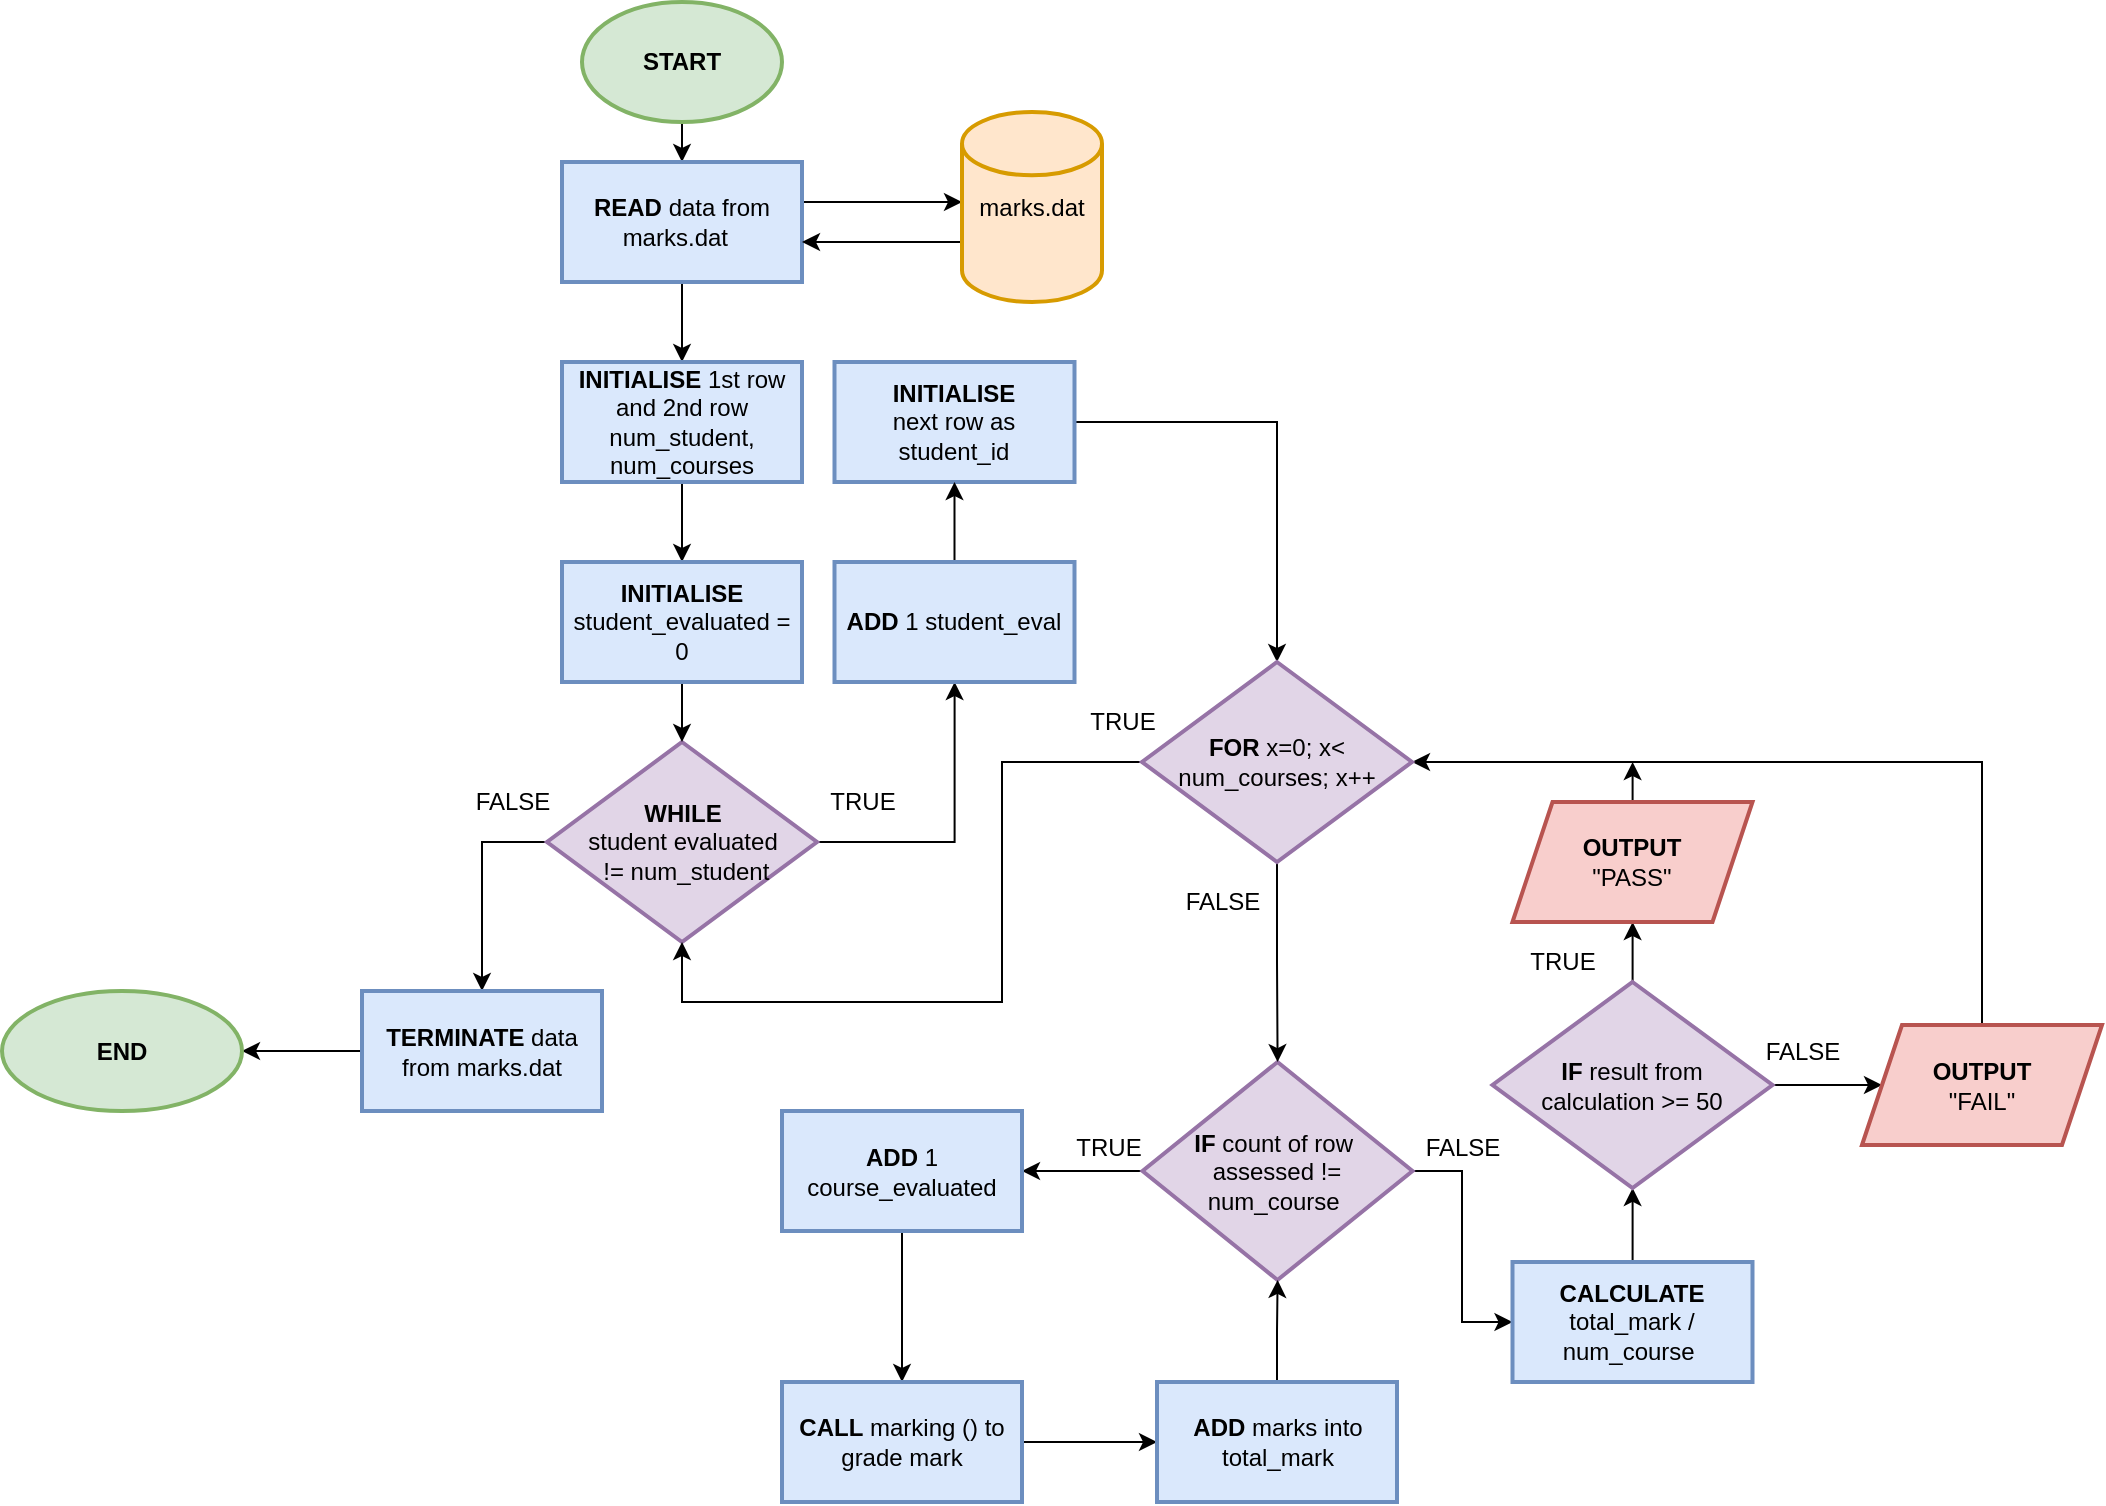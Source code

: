 <mxfile version="15.7.3" type="github" pages="2">
  <diagram id="C5RBs43oDa-KdzZeNtuy" name="MainFunc">
    <mxGraphModel dx="1586" dy="899" grid="1" gridSize="10" guides="1" tooltips="1" connect="1" arrows="1" fold="1" page="0" pageScale="1" pageWidth="827" pageHeight="1169" math="0" shadow="0">
      <root>
        <mxCell id="WIyWlLk6GJQsqaUBKTNV-0" />
        <mxCell id="WIyWlLk6GJQsqaUBKTNV-1" parent="WIyWlLk6GJQsqaUBKTNV-0" />
        <mxCell id="RTZkENGJLBiGMzuzW97P-5" value="" style="edgeStyle=orthogonalEdgeStyle;orthogonalLoop=1;jettySize=auto;html=1;" parent="WIyWlLk6GJQsqaUBKTNV-1" source="RTZkENGJLBiGMzuzW97P-3" target="RTZkENGJLBiGMzuzW97P-4" edge="1">
          <mxGeometry relative="1" as="geometry" />
        </mxCell>
        <mxCell id="RTZkENGJLBiGMzuzW97P-3" value="&lt;b&gt;START&lt;/b&gt;" style="strokeWidth=2;html=1;shape=mxgraph.flowchart.start_1;whiteSpace=wrap;fillColor=#d5e8d4;strokeColor=#82b366;" parent="WIyWlLk6GJQsqaUBKTNV-1" vertex="1">
          <mxGeometry x="-260" width="100" height="60" as="geometry" />
        </mxCell>
        <mxCell id="RTZkENGJLBiGMzuzW97P-6" value="" style="edgeStyle=orthogonalEdgeStyle;orthogonalLoop=1;jettySize=auto;html=1;" parent="WIyWlLk6GJQsqaUBKTNV-1" edge="1">
          <mxGeometry relative="1" as="geometry">
            <mxPoint x="-149" y="100" as="sourcePoint" />
            <Array as="points">
              <mxPoint x="-149" y="100" />
            </Array>
            <mxPoint x="-70" y="100" as="targetPoint" />
          </mxGeometry>
        </mxCell>
        <mxCell id="RTZkENGJLBiGMzuzW97P-10" value="" style="edgeStyle=orthogonalEdgeStyle;orthogonalLoop=1;jettySize=auto;html=1;" parent="WIyWlLk6GJQsqaUBKTNV-1" source="RTZkENGJLBiGMzuzW97P-4" target="RTZkENGJLBiGMzuzW97P-9" edge="1">
          <mxGeometry relative="1" as="geometry" />
        </mxCell>
        <mxCell id="RTZkENGJLBiGMzuzW97P-4" value="&lt;b&gt;READ&lt;/b&gt; data from marks.dat &amp;nbsp;" style="whiteSpace=wrap;html=1;strokeWidth=2;fillColor=#dae8fc;strokeColor=#6c8ebf;" parent="WIyWlLk6GJQsqaUBKTNV-1" vertex="1">
          <mxGeometry x="-270" y="80" width="120" height="60" as="geometry" />
        </mxCell>
        <mxCell id="RTZkENGJLBiGMzuzW97P-7" value="" style="edgeStyle=orthogonalEdgeStyle;orthogonalLoop=1;jettySize=auto;html=1;" parent="WIyWlLk6GJQsqaUBKTNV-1" edge="1">
          <mxGeometry relative="1" as="geometry">
            <mxPoint x="-70" y="120.0" as="sourcePoint" />
            <mxPoint x="-150" y="120" as="targetPoint" />
            <Array as="points">
              <mxPoint x="-150" y="120" />
            </Array>
          </mxGeometry>
        </mxCell>
        <mxCell id="cI42_x--ukorVg9H8OxV-89" value="" style="edgeStyle=orthogonalEdgeStyle;rounded=0;orthogonalLoop=1;jettySize=auto;html=1;" parent="WIyWlLk6GJQsqaUBKTNV-1" source="RTZkENGJLBiGMzuzW97P-9" target="cI42_x--ukorVg9H8OxV-88" edge="1">
          <mxGeometry relative="1" as="geometry" />
        </mxCell>
        <mxCell id="RTZkENGJLBiGMzuzW97P-9" value="&lt;b&gt;INITIALISE&lt;/b&gt;&amp;nbsp;1st row and 2nd row num_student,&lt;br&gt;num_courses" style="whiteSpace=wrap;html=1;strokeWidth=2;fillColor=#dae8fc;strokeColor=#6c8ebf;" parent="WIyWlLk6GJQsqaUBKTNV-1" vertex="1">
          <mxGeometry x="-270" y="180" width="120" height="60" as="geometry" />
        </mxCell>
        <mxCell id="mm3hnl8lBbV4FJ7_W5xF-5" value="" style="edgeStyle=orthogonalEdgeStyle;rounded=0;orthogonalLoop=1;jettySize=auto;html=1;" parent="WIyWlLk6GJQsqaUBKTNV-1" source="RTZkENGJLBiGMzuzW97P-22" target="mm3hnl8lBbV4FJ7_W5xF-1" edge="1">
          <mxGeometry relative="1" as="geometry" />
        </mxCell>
        <mxCell id="RTZkENGJLBiGMzuzW97P-22" value="&lt;b&gt;INITIALISE&lt;/b&gt;&lt;br&gt;next row as student_id" style="whiteSpace=wrap;html=1;strokeWidth=2;fillColor=#dae8fc;strokeColor=#6c8ebf;" parent="WIyWlLk6GJQsqaUBKTNV-1" vertex="1">
          <mxGeometry x="-133.75" y="180" width="120" height="60" as="geometry" />
        </mxCell>
        <mxCell id="i--ZXKIYFakxs8Ss0D3T-0" value="marks.dat" style="strokeWidth=2;html=1;shape=mxgraph.flowchart.database;whiteSpace=wrap;fillColor=#ffe6cc;strokeColor=#d79b00;" parent="WIyWlLk6GJQsqaUBKTNV-1" vertex="1">
          <mxGeometry x="-70" y="55" width="70" height="95" as="geometry" />
        </mxCell>
        <mxCell id="mm3hnl8lBbV4FJ7_W5xF-3" value="" style="edgeStyle=orthogonalEdgeStyle;rounded=0;orthogonalLoop=1;jettySize=auto;html=1;" parent="WIyWlLk6GJQsqaUBKTNV-1" source="cI42_x--ukorVg9H8OxV-7" target="cI42_x--ukorVg9H8OxV-9" edge="1">
          <mxGeometry relative="1" as="geometry" />
        </mxCell>
        <mxCell id="lTFNhVLH_nrSfAVoaJ8l-1" value="" style="edgeStyle=orthogonalEdgeStyle;rounded=0;orthogonalLoop=1;jettySize=auto;html=1;" edge="1" parent="WIyWlLk6GJQsqaUBKTNV-1" source="cI42_x--ukorVg9H8OxV-7" target="cI42_x--ukorVg9H8OxV-15">
          <mxGeometry relative="1" as="geometry">
            <mxPoint x="-425" y="420" as="targetPoint" />
            <Array as="points">
              <mxPoint x="-310" y="420" />
            </Array>
          </mxGeometry>
        </mxCell>
        <mxCell id="cI42_x--ukorVg9H8OxV-7" value="&lt;b&gt;WHILE&lt;/b&gt;&lt;br&gt;student evaluated&lt;br&gt;&amp;nbsp;!= num_student" style="rhombus;whiteSpace=wrap;html=1;strokeColor=#9673a6;strokeWidth=2;fillColor=#e1d5e7;" parent="WIyWlLk6GJQsqaUBKTNV-1" vertex="1">
          <mxGeometry x="-277.5" y="370" width="135" height="100" as="geometry" />
        </mxCell>
        <mxCell id="mm3hnl8lBbV4FJ7_W5xF-4" value="" style="edgeStyle=orthogonalEdgeStyle;rounded=0;orthogonalLoop=1;jettySize=auto;html=1;" parent="WIyWlLk6GJQsqaUBKTNV-1" source="cI42_x--ukorVg9H8OxV-9" target="RTZkENGJLBiGMzuzW97P-22" edge="1">
          <mxGeometry relative="1" as="geometry" />
        </mxCell>
        <mxCell id="cI42_x--ukorVg9H8OxV-9" value="&lt;b&gt;ADD&lt;/b&gt; 1 student_eval" style="whiteSpace=wrap;html=1;strokeColor=#6c8ebf;strokeWidth=2;fillColor=#dae8fc;" parent="WIyWlLk6GJQsqaUBKTNV-1" vertex="1">
          <mxGeometry x="-133.75" y="280" width="120" height="60" as="geometry" />
        </mxCell>
        <mxCell id="cI42_x--ukorVg9H8OxV-11" value="TRUE" style="text;html=1;align=center;verticalAlign=middle;resizable=0;points=[];autosize=1;strokeColor=none;fillColor=none;" parent="WIyWlLk6GJQsqaUBKTNV-1" vertex="1">
          <mxGeometry x="-145" y="390" width="50" height="20" as="geometry" />
        </mxCell>
        <mxCell id="cI42_x--ukorVg9H8OxV-75" value="" style="edgeStyle=orthogonalEdgeStyle;rounded=0;orthogonalLoop=1;jettySize=auto;html=1;" parent="WIyWlLk6GJQsqaUBKTNV-1" source="cI42_x--ukorVg9H8OxV-15" target="cI42_x--ukorVg9H8OxV-74" edge="1">
          <mxGeometry relative="1" as="geometry" />
        </mxCell>
        <mxCell id="cI42_x--ukorVg9H8OxV-15" value="&lt;b&gt;TERMINATE&lt;/b&gt; data from marks.dat" style="whiteSpace=wrap;html=1;strokeColor=#6c8ebf;strokeWidth=2;fillColor=#dae8fc;" parent="WIyWlLk6GJQsqaUBKTNV-1" vertex="1">
          <mxGeometry x="-370" y="494.5" width="120" height="60" as="geometry" />
        </mxCell>
        <mxCell id="cI42_x--ukorVg9H8OxV-21" value="FALSE" style="text;html=1;align=center;verticalAlign=middle;resizable=0;points=[];autosize=1;strokeColor=none;fillColor=none;" parent="WIyWlLk6GJQsqaUBKTNV-1" vertex="1">
          <mxGeometry x="-320" y="390" width="50" height="20" as="geometry" />
        </mxCell>
        <mxCell id="mm3hnl8lBbV4FJ7_W5xF-15" value="" style="edgeStyle=orthogonalEdgeStyle;rounded=0;orthogonalLoop=1;jettySize=auto;html=1;" parent="WIyWlLk6GJQsqaUBKTNV-1" source="cI42_x--ukorVg9H8OxV-48" target="cI42_x--ukorVg9H8OxV-50" edge="1">
          <mxGeometry relative="1" as="geometry" />
        </mxCell>
        <mxCell id="mm3hnl8lBbV4FJ7_W5xF-17" value="" style="edgeStyle=orthogonalEdgeStyle;rounded=0;orthogonalLoop=1;jettySize=auto;html=1;entryX=0;entryY=0.5;entryDx=0;entryDy=0;" parent="WIyWlLk6GJQsqaUBKTNV-1" source="cI42_x--ukorVg9H8OxV-48" target="cI42_x--ukorVg9H8OxV-62" edge="1">
          <mxGeometry relative="1" as="geometry">
            <Array as="points">
              <mxPoint x="180" y="585" />
              <mxPoint x="180" y="660" />
            </Array>
          </mxGeometry>
        </mxCell>
        <mxCell id="cI42_x--ukorVg9H8OxV-48" value="&lt;b&gt;IF&lt;/b&gt; count of row&amp;nbsp;&lt;br&gt;assessed != &lt;br&gt;num_course&amp;nbsp;" style="rhombus;whiteSpace=wrap;html=1;strokeColor=#9673a6;strokeWidth=2;fillColor=#e1d5e7;" parent="WIyWlLk6GJQsqaUBKTNV-1" vertex="1">
          <mxGeometry x="20.25" y="530" width="135" height="109" as="geometry" />
        </mxCell>
        <mxCell id="cI42_x--ukorVg9H8OxV-55" value="" style="edgeStyle=orthogonalEdgeStyle;rounded=0;orthogonalLoop=1;jettySize=auto;html=1;" parent="WIyWlLk6GJQsqaUBKTNV-1" source="cI42_x--ukorVg9H8OxV-50" target="cI42_x--ukorVg9H8OxV-54" edge="1">
          <mxGeometry relative="1" as="geometry" />
        </mxCell>
        <mxCell id="cI42_x--ukorVg9H8OxV-50" value="&lt;b&gt;ADD&lt;/b&gt; 1 course_evaluated" style="whiteSpace=wrap;html=1;strokeColor=#6c8ebf;strokeWidth=2;fillColor=#dae8fc;" parent="WIyWlLk6GJQsqaUBKTNV-1" vertex="1">
          <mxGeometry x="-160" y="554.5" width="120" height="60" as="geometry" />
        </mxCell>
        <mxCell id="cI42_x--ukorVg9H8OxV-53" value="TRUE" style="text;html=1;align=center;verticalAlign=middle;resizable=0;points=[];autosize=1;strokeColor=none;fillColor=none;" parent="WIyWlLk6GJQsqaUBKTNV-1" vertex="1">
          <mxGeometry x="-22.5" y="563" width="50" height="20" as="geometry" />
        </mxCell>
        <mxCell id="cI42_x--ukorVg9H8OxV-59" value="" style="edgeStyle=orthogonalEdgeStyle;rounded=0;orthogonalLoop=1;jettySize=auto;html=1;" parent="WIyWlLk6GJQsqaUBKTNV-1" source="cI42_x--ukorVg9H8OxV-54" target="cI42_x--ukorVg9H8OxV-58" edge="1">
          <mxGeometry relative="1" as="geometry" />
        </mxCell>
        <mxCell id="cI42_x--ukorVg9H8OxV-54" value="&lt;b&gt;CALL&lt;/b&gt; marking () to grade mark" style="whiteSpace=wrap;html=1;strokeColor=#6c8ebf;strokeWidth=2;fillColor=#dae8fc;" parent="WIyWlLk6GJQsqaUBKTNV-1" vertex="1">
          <mxGeometry x="-160" y="690" width="120" height="60" as="geometry" />
        </mxCell>
        <mxCell id="mm3hnl8lBbV4FJ7_W5xF-16" value="" style="edgeStyle=orthogonalEdgeStyle;rounded=0;orthogonalLoop=1;jettySize=auto;html=1;" parent="WIyWlLk6GJQsqaUBKTNV-1" source="cI42_x--ukorVg9H8OxV-58" target="cI42_x--ukorVg9H8OxV-48" edge="1">
          <mxGeometry relative="1" as="geometry" />
        </mxCell>
        <mxCell id="cI42_x--ukorVg9H8OxV-58" value="&lt;b&gt;ADD&lt;/b&gt; marks into total_mark" style="whiteSpace=wrap;html=1;strokeColor=#6c8ebf;strokeWidth=2;fillColor=#dae8fc;" parent="WIyWlLk6GJQsqaUBKTNV-1" vertex="1">
          <mxGeometry x="27.5" y="690" width="120" height="60" as="geometry" />
        </mxCell>
        <mxCell id="cI42_x--ukorVg9H8OxV-65" value="" style="edgeStyle=orthogonalEdgeStyle;rounded=0;orthogonalLoop=1;jettySize=auto;html=1;" parent="WIyWlLk6GJQsqaUBKTNV-1" source="cI42_x--ukorVg9H8OxV-62" target="cI42_x--ukorVg9H8OxV-64" edge="1">
          <mxGeometry relative="1" as="geometry" />
        </mxCell>
        <mxCell id="cI42_x--ukorVg9H8OxV-62" value="&lt;b&gt;CALCULATE&lt;/b&gt; total_mark / num_course&amp;nbsp;" style="whiteSpace=wrap;html=1;strokeColor=#6c8ebf;strokeWidth=2;fillColor=#dae8fc;" parent="WIyWlLk6GJQsqaUBKTNV-1" vertex="1">
          <mxGeometry x="205.25" y="630" width="120" height="60" as="geometry" />
        </mxCell>
        <mxCell id="mm3hnl8lBbV4FJ7_W5xF-19" value="" style="edgeStyle=orthogonalEdgeStyle;rounded=0;orthogonalLoop=1;jettySize=auto;html=1;" parent="WIyWlLk6GJQsqaUBKTNV-1" source="cI42_x--ukorVg9H8OxV-64" target="cI42_x--ukorVg9H8OxV-66" edge="1">
          <mxGeometry relative="1" as="geometry" />
        </mxCell>
        <mxCell id="mm3hnl8lBbV4FJ7_W5xF-21" value="" style="edgeStyle=orthogonalEdgeStyle;rounded=0;orthogonalLoop=1;jettySize=auto;html=1;" parent="WIyWlLk6GJQsqaUBKTNV-1" source="cI42_x--ukorVg9H8OxV-64" target="cI42_x--ukorVg9H8OxV-68" edge="1">
          <mxGeometry relative="1" as="geometry" />
        </mxCell>
        <mxCell id="cI42_x--ukorVg9H8OxV-64" value="&lt;b&gt;IF&lt;/b&gt; result from &lt;br&gt;calculation &amp;gt;= 50" style="rhombus;whiteSpace=wrap;html=1;strokeColor=#9673a6;strokeWidth=2;fillColor=#e1d5e7;" parent="WIyWlLk6GJQsqaUBKTNV-1" vertex="1">
          <mxGeometry x="195.25" y="490" width="140" height="103" as="geometry" />
        </mxCell>
        <mxCell id="mm3hnl8lBbV4FJ7_W5xF-25" value="" style="edgeStyle=orthogonalEdgeStyle;rounded=0;orthogonalLoop=1;jettySize=auto;html=1;" parent="WIyWlLk6GJQsqaUBKTNV-1" source="cI42_x--ukorVg9H8OxV-66" edge="1">
          <mxGeometry relative="1" as="geometry">
            <mxPoint x="265" y="380" as="targetPoint" />
          </mxGeometry>
        </mxCell>
        <mxCell id="cI42_x--ukorVg9H8OxV-66" value="&lt;b&gt;OUTPUT&lt;/b&gt;&lt;br&gt;&quot;PASS&quot;" style="shape=parallelogram;perimeter=parallelogramPerimeter;whiteSpace=wrap;html=1;fixedSize=1;strokeColor=#b85450;strokeWidth=2;fillColor=#f8cecc;" parent="WIyWlLk6GJQsqaUBKTNV-1" vertex="1">
          <mxGeometry x="205.25" y="400" width="120" height="60" as="geometry" />
        </mxCell>
        <mxCell id="mm3hnl8lBbV4FJ7_W5xF-23" value="" style="edgeStyle=orthogonalEdgeStyle;rounded=0;orthogonalLoop=1;jettySize=auto;html=1;entryX=1;entryY=0.5;entryDx=0;entryDy=0;" parent="WIyWlLk6GJQsqaUBKTNV-1" source="cI42_x--ukorVg9H8OxV-68" target="mm3hnl8lBbV4FJ7_W5xF-1" edge="1">
          <mxGeometry relative="1" as="geometry">
            <mxPoint x="440" y="421.5" as="targetPoint" />
            <Array as="points">
              <mxPoint x="440" y="380" />
            </Array>
          </mxGeometry>
        </mxCell>
        <mxCell id="cI42_x--ukorVg9H8OxV-68" value="&lt;b&gt;OUTPUT&lt;br&gt;&lt;/b&gt;&quot;FAIL&quot;" style="shape=parallelogram;perimeter=parallelogramPerimeter;whiteSpace=wrap;html=1;fixedSize=1;strokeColor=#b85450;strokeWidth=2;fillColor=#f8cecc;" parent="WIyWlLk6GJQsqaUBKTNV-1" vertex="1">
          <mxGeometry x="380" y="511.5" width="120" height="60" as="geometry" />
        </mxCell>
        <mxCell id="cI42_x--ukorVg9H8OxV-74" value="&lt;b&gt;END&lt;/b&gt;" style="ellipse;whiteSpace=wrap;html=1;strokeColor=#82b366;strokeWidth=2;fillColor=#d5e8d4;" parent="WIyWlLk6GJQsqaUBKTNV-1" vertex="1">
          <mxGeometry x="-550" y="494.5" width="120" height="60" as="geometry" />
        </mxCell>
        <mxCell id="cI42_x--ukorVg9H8OxV-84" value="FALSE" style="text;html=1;align=center;verticalAlign=middle;resizable=0;points=[];autosize=1;strokeColor=none;fillColor=none;" parent="WIyWlLk6GJQsqaUBKTNV-1" vertex="1">
          <mxGeometry x="155" y="563" width="50" height="20" as="geometry" />
        </mxCell>
        <mxCell id="cI42_x--ukorVg9H8OxV-85" value="TRUE" style="text;html=1;align=center;verticalAlign=middle;resizable=0;points=[];autosize=1;strokeColor=none;fillColor=none;" parent="WIyWlLk6GJQsqaUBKTNV-1" vertex="1">
          <mxGeometry x="205.25" y="470" width="50" height="20" as="geometry" />
        </mxCell>
        <mxCell id="cI42_x--ukorVg9H8OxV-86" value="FALSE" style="text;html=1;align=center;verticalAlign=middle;resizable=0;points=[];autosize=1;strokeColor=none;fillColor=none;" parent="WIyWlLk6GJQsqaUBKTNV-1" vertex="1">
          <mxGeometry x="325.25" y="514.5" width="50" height="20" as="geometry" />
        </mxCell>
        <mxCell id="cI42_x--ukorVg9H8OxV-90" value="" style="edgeStyle=orthogonalEdgeStyle;rounded=0;orthogonalLoop=1;jettySize=auto;html=1;" parent="WIyWlLk6GJQsqaUBKTNV-1" source="cI42_x--ukorVg9H8OxV-88" target="cI42_x--ukorVg9H8OxV-7" edge="1">
          <mxGeometry relative="1" as="geometry" />
        </mxCell>
        <mxCell id="cI42_x--ukorVg9H8OxV-88" value="&lt;b&gt;INITIALISE&lt;/b&gt; student_evaluated = 0" style="whiteSpace=wrap;html=1;strokeColor=#6c8ebf;strokeWidth=2;fillColor=#dae8fc;" parent="WIyWlLk6GJQsqaUBKTNV-1" vertex="1">
          <mxGeometry x="-270" y="280" width="120" height="60" as="geometry" />
        </mxCell>
        <mxCell id="mm3hnl8lBbV4FJ7_W5xF-10" value="" style="edgeStyle=orthogonalEdgeStyle;rounded=0;orthogonalLoop=1;jettySize=auto;html=1;entryX=0.5;entryY=1;entryDx=0;entryDy=0;" parent="WIyWlLk6GJQsqaUBKTNV-1" source="mm3hnl8lBbV4FJ7_W5xF-1" target="cI42_x--ukorVg9H8OxV-7" edge="1">
          <mxGeometry relative="1" as="geometry">
            <Array as="points">
              <mxPoint x="-50" y="380" />
              <mxPoint x="-50" y="500" />
              <mxPoint x="-210" y="500" />
            </Array>
          </mxGeometry>
        </mxCell>
        <mxCell id="mm3hnl8lBbV4FJ7_W5xF-12" value="" style="edgeStyle=orthogonalEdgeStyle;rounded=0;orthogonalLoop=1;jettySize=auto;html=1;" parent="WIyWlLk6GJQsqaUBKTNV-1" source="mm3hnl8lBbV4FJ7_W5xF-1" target="cI42_x--ukorVg9H8OxV-48" edge="1">
          <mxGeometry relative="1" as="geometry" />
        </mxCell>
        <mxCell id="mm3hnl8lBbV4FJ7_W5xF-1" value="&lt;b&gt;FOR&lt;/b&gt; x=0; x&amp;lt; num_courses; x++" style="rhombus;whiteSpace=wrap;html=1;strokeColor=#9673a6;strokeWidth=2;fillColor=#e1d5e7;" parent="WIyWlLk6GJQsqaUBKTNV-1" vertex="1">
          <mxGeometry x="20" y="330" width="135" height="100" as="geometry" />
        </mxCell>
        <mxCell id="mm3hnl8lBbV4FJ7_W5xF-11" value="TRUE" style="text;html=1;align=center;verticalAlign=middle;resizable=0;points=[];autosize=1;strokeColor=none;fillColor=none;" parent="WIyWlLk6GJQsqaUBKTNV-1" vertex="1">
          <mxGeometry x="-15" y="350" width="50" height="20" as="geometry" />
        </mxCell>
        <mxCell id="mm3hnl8lBbV4FJ7_W5xF-13" value="FALSE" style="text;html=1;align=center;verticalAlign=middle;resizable=0;points=[];autosize=1;strokeColor=none;fillColor=none;" parent="WIyWlLk6GJQsqaUBKTNV-1" vertex="1">
          <mxGeometry x="35" y="440" width="50" height="20" as="geometry" />
        </mxCell>
      </root>
    </mxGraphModel>
  </diagram>
  <diagram id="oq4gk2TRYsvSJ9Ox7lGL" name="Grade">
    <mxGraphModel dx="784" dy="726" grid="1" gridSize="10" guides="1" tooltips="1" connect="1" arrows="1" fold="1" page="1" pageScale="1" pageWidth="827" pageHeight="1169" math="0" shadow="0">
      <root>
        <mxCell id="Nh107TAL2S9nnPuoWkcU-0" />
        <mxCell id="Nh107TAL2S9nnPuoWkcU-1" parent="Nh107TAL2S9nnPuoWkcU-0" />
        <mxCell id="0GbN_CsLUii96EhUYGDH-0" value="" style="edgeStyle=orthogonalEdgeStyle;rounded=0;orthogonalLoop=1;jettySize=auto;html=1;" parent="Nh107TAL2S9nnPuoWkcU-1" source="0GbN_CsLUii96EhUYGDH-1" target="0GbN_CsLUii96EhUYGDH-3" edge="1">
          <mxGeometry relative="1" as="geometry" />
        </mxCell>
        <mxCell id="0GbN_CsLUii96EhUYGDH-1" value="A" style="strokeWidth=2;html=1;shape=mxgraph.flowchart.start_2;whiteSpace=wrap;fillColor=#b1ddf0;strokeColor=#10739e;" parent="Nh107TAL2S9nnPuoWkcU-1" vertex="1">
          <mxGeometry x="224" y="50" width="60" height="60" as="geometry" />
        </mxCell>
        <mxCell id="0GbN_CsLUii96EhUYGDH-2" value="" style="edgeStyle=orthogonalEdgeStyle;rounded=0;orthogonalLoop=1;jettySize=auto;html=1;" parent="Nh107TAL2S9nnPuoWkcU-1" source="0GbN_CsLUii96EhUYGDH-3" target="0GbN_CsLUii96EhUYGDH-6" edge="1">
          <mxGeometry relative="1" as="geometry" />
        </mxCell>
        <mxCell id="0GbN_CsLUii96EhUYGDH-3" value="mark_count +=1" style="whiteSpace=wrap;html=1;strokeWidth=2;fillColor=#dae8fc;strokeColor=#6c8ebf;" parent="Nh107TAL2S9nnPuoWkcU-1" vertex="1">
          <mxGeometry x="194" y="190" width="120" height="60" as="geometry" />
        </mxCell>
        <mxCell id="0GbN_CsLUii96EhUYGDH-4" value="" style="edgeStyle=orthogonalEdgeStyle;rounded=0;orthogonalLoop=1;jettySize=auto;html=1;" parent="Nh107TAL2S9nnPuoWkcU-1" source="0GbN_CsLUii96EhUYGDH-6" target="0GbN_CsLUii96EhUYGDH-8" edge="1">
          <mxGeometry relative="1" as="geometry" />
        </mxCell>
        <mxCell id="0GbN_CsLUii96EhUYGDH-5" value="" style="edgeStyle=orthogonalEdgeStyle;rounded=0;orthogonalLoop=1;jettySize=auto;html=1;" parent="Nh107TAL2S9nnPuoWkcU-1" source="0GbN_CsLUii96EhUYGDH-6" target="0GbN_CsLUii96EhUYGDH-11" edge="1">
          <mxGeometry relative="1" as="geometry" />
        </mxCell>
        <mxCell id="0GbN_CsLUii96EhUYGDH-6" value="&lt;b&gt;IF&lt;/b&gt; course_mark &lt;br&gt;&amp;gt;= 80&amp;nbsp;and &amp;lt;= 100" style="rhombus;whiteSpace=wrap;html=1;strokeWidth=2;fillColor=#e1d5e7;strokeColor=#9673a6;" parent="Nh107TAL2S9nnPuoWkcU-1" vertex="1">
          <mxGeometry x="174" y="320" width="160" height="120" as="geometry" />
        </mxCell>
        <mxCell id="0GbN_CsLUii96EhUYGDH-7" value="" style="edgeStyle=orthogonalEdgeStyle;rounded=0;orthogonalLoop=1;jettySize=auto;html=1;" parent="Nh107TAL2S9nnPuoWkcU-1" source="0GbN_CsLUii96EhUYGDH-8" target="0GbN_CsLUii96EhUYGDH-35" edge="1">
          <mxGeometry relative="1" as="geometry" />
        </mxCell>
        <mxCell id="0GbN_CsLUii96EhUYGDH-8" value="&lt;b&gt;OUTPUT&lt;/b&gt;&lt;br&gt;&quot;GRADE: A&quot;" style="shape=parallelogram;perimeter=parallelogramPerimeter;whiteSpace=wrap;html=1;fixedSize=1;strokeWidth=2;fillColor=#f8cecc;strokeColor=#b85450;" parent="Nh107TAL2S9nnPuoWkcU-1" vertex="1">
          <mxGeometry x="414" y="350" width="120" height="60" as="geometry" />
        </mxCell>
        <mxCell id="0GbN_CsLUii96EhUYGDH-9" value="" style="edgeStyle=orthogonalEdgeStyle;rounded=0;orthogonalLoop=1;jettySize=auto;html=1;" parent="Nh107TAL2S9nnPuoWkcU-1" source="0GbN_CsLUii96EhUYGDH-11" target="0GbN_CsLUii96EhUYGDH-13" edge="1">
          <mxGeometry relative="1" as="geometry" />
        </mxCell>
        <mxCell id="0GbN_CsLUii96EhUYGDH-10" value="" style="edgeStyle=orthogonalEdgeStyle;rounded=0;orthogonalLoop=1;jettySize=auto;html=1;" parent="Nh107TAL2S9nnPuoWkcU-1" source="0GbN_CsLUii96EhUYGDH-11" target="0GbN_CsLUii96EhUYGDH-16" edge="1">
          <mxGeometry relative="1" as="geometry" />
        </mxCell>
        <mxCell id="0GbN_CsLUii96EhUYGDH-11" value="&lt;b&gt;ELSE IF &lt;/b&gt;course_mark &lt;br&gt;&amp;gt;= 70&amp;nbsp;and &amp;lt;= 79" style="rhombus;whiteSpace=wrap;html=1;strokeWidth=2;fillColor=#e1d5e7;strokeColor=#9673a6;" parent="Nh107TAL2S9nnPuoWkcU-1" vertex="1">
          <mxGeometry x="174" y="470" width="160" height="120" as="geometry" />
        </mxCell>
        <mxCell id="0GbN_CsLUii96EhUYGDH-12" value="" style="edgeStyle=orthogonalEdgeStyle;rounded=0;orthogonalLoop=1;jettySize=auto;html=1;" parent="Nh107TAL2S9nnPuoWkcU-1" source="0GbN_CsLUii96EhUYGDH-13" target="0GbN_CsLUii96EhUYGDH-33" edge="1">
          <mxGeometry relative="1" as="geometry" />
        </mxCell>
        <mxCell id="0GbN_CsLUii96EhUYGDH-13" value="&lt;b&gt;OUTPUT&lt;/b&gt;&lt;br&gt;&quot;GRADE: B&quot;" style="shape=parallelogram;perimeter=parallelogramPerimeter;whiteSpace=wrap;html=1;fixedSize=1;strokeWidth=2;fillColor=#f8cecc;strokeColor=#b85450;" parent="Nh107TAL2S9nnPuoWkcU-1" vertex="1">
          <mxGeometry x="414" y="500" width="120" height="60" as="geometry" />
        </mxCell>
        <mxCell id="0GbN_CsLUii96EhUYGDH-14" value="" style="edgeStyle=orthogonalEdgeStyle;rounded=0;orthogonalLoop=1;jettySize=auto;html=1;" parent="Nh107TAL2S9nnPuoWkcU-1" source="0GbN_CsLUii96EhUYGDH-16" target="0GbN_CsLUii96EhUYGDH-18" edge="1">
          <mxGeometry relative="1" as="geometry" />
        </mxCell>
        <mxCell id="0GbN_CsLUii96EhUYGDH-15" value="" style="edgeStyle=orthogonalEdgeStyle;rounded=0;orthogonalLoop=1;jettySize=auto;html=1;" parent="Nh107TAL2S9nnPuoWkcU-1" source="0GbN_CsLUii96EhUYGDH-16" target="0GbN_CsLUii96EhUYGDH-21" edge="1">
          <mxGeometry relative="1" as="geometry" />
        </mxCell>
        <mxCell id="0GbN_CsLUii96EhUYGDH-16" value="&lt;b&gt;ELSE&amp;nbsp;IF &lt;/b&gt;course_mark &lt;br&gt;&amp;gt;= 60&amp;nbsp;and &amp;lt;= 69" style="rhombus;whiteSpace=wrap;html=1;strokeWidth=2;fillColor=#e1d5e7;strokeColor=#9673a6;" parent="Nh107TAL2S9nnPuoWkcU-1" vertex="1">
          <mxGeometry x="174" y="620" width="160" height="120" as="geometry" />
        </mxCell>
        <mxCell id="0GbN_CsLUii96EhUYGDH-17" value="" style="edgeStyle=orthogonalEdgeStyle;rounded=0;orthogonalLoop=1;jettySize=auto;html=1;" parent="Nh107TAL2S9nnPuoWkcU-1" source="0GbN_CsLUii96EhUYGDH-18" target="0GbN_CsLUii96EhUYGDH-31" edge="1">
          <mxGeometry relative="1" as="geometry" />
        </mxCell>
        <mxCell id="0GbN_CsLUii96EhUYGDH-18" value="&lt;b&gt;OUTPUT&lt;/b&gt;&lt;br&gt;&quot;GRADE: C&quot;" style="shape=parallelogram;perimeter=parallelogramPerimeter;whiteSpace=wrap;html=1;fixedSize=1;strokeWidth=2;fillColor=#f8cecc;strokeColor=#b85450;" parent="Nh107TAL2S9nnPuoWkcU-1" vertex="1">
          <mxGeometry x="414" y="650" width="120" height="60" as="geometry" />
        </mxCell>
        <mxCell id="0GbN_CsLUii96EhUYGDH-19" value="" style="edgeStyle=orthogonalEdgeStyle;rounded=0;orthogonalLoop=1;jettySize=auto;html=1;" parent="Nh107TAL2S9nnPuoWkcU-1" source="0GbN_CsLUii96EhUYGDH-21" target="0GbN_CsLUii96EhUYGDH-23" edge="1">
          <mxGeometry relative="1" as="geometry" />
        </mxCell>
        <mxCell id="0GbN_CsLUii96EhUYGDH-20" value="" style="edgeStyle=orthogonalEdgeStyle;rounded=0;orthogonalLoop=1;jettySize=auto;html=1;" parent="Nh107TAL2S9nnPuoWkcU-1" source="0GbN_CsLUii96EhUYGDH-21" target="0GbN_CsLUii96EhUYGDH-25" edge="1">
          <mxGeometry relative="1" as="geometry" />
        </mxCell>
        <mxCell id="0GbN_CsLUii96EhUYGDH-21" value="&lt;b&gt;ELSE&amp;nbsp;IF &lt;/b&gt;course_mark &lt;br&gt;&amp;gt;= 50&amp;nbsp;and &amp;lt;= 59" style="rhombus;whiteSpace=wrap;html=1;strokeWidth=2;fillColor=#e1d5e7;strokeColor=#9673a6;" parent="Nh107TAL2S9nnPuoWkcU-1" vertex="1">
          <mxGeometry x="174" y="770" width="160" height="120" as="geometry" />
        </mxCell>
        <mxCell id="0GbN_CsLUii96EhUYGDH-22" value="" style="edgeStyle=orthogonalEdgeStyle;rounded=0;orthogonalLoop=1;jettySize=auto;html=1;" parent="Nh107TAL2S9nnPuoWkcU-1" source="0GbN_CsLUii96EhUYGDH-23" target="0GbN_CsLUii96EhUYGDH-29" edge="1">
          <mxGeometry relative="1" as="geometry" />
        </mxCell>
        <mxCell id="0GbN_CsLUii96EhUYGDH-23" value="&lt;b&gt;OUTPUT&lt;br&gt;&lt;/b&gt;&quot;GRADE: D&quot;" style="shape=parallelogram;perimeter=parallelogramPerimeter;whiteSpace=wrap;html=1;fixedSize=1;strokeWidth=2;fillColor=#f8cecc;strokeColor=#b85450;" parent="Nh107TAL2S9nnPuoWkcU-1" vertex="1">
          <mxGeometry x="414" y="800" width="120" height="60" as="geometry" />
        </mxCell>
        <mxCell id="0GbN_CsLUii96EhUYGDH-24" value="" style="edgeStyle=orthogonalEdgeStyle;rounded=0;orthogonalLoop=1;jettySize=auto;html=1;" parent="Nh107TAL2S9nnPuoWkcU-1" source="0GbN_CsLUii96EhUYGDH-25" target="0GbN_CsLUii96EhUYGDH-27" edge="1">
          <mxGeometry relative="1" as="geometry" />
        </mxCell>
        <mxCell id="0GbN_CsLUii96EhUYGDH-25" value="&lt;b&gt;ELSE&amp;nbsp;IF&lt;/b&gt; &lt;br&gt;course_mark &amp;lt;=&amp;nbsp;49" style="rhombus;whiteSpace=wrap;html=1;strokeWidth=2;fillColor=#e1d5e7;strokeColor=#9673a6;" parent="Nh107TAL2S9nnPuoWkcU-1" vertex="1">
          <mxGeometry x="174" y="920" width="160" height="120" as="geometry" />
        </mxCell>
        <mxCell id="0GbN_CsLUii96EhUYGDH-26" value="" style="edgeStyle=orthogonalEdgeStyle;rounded=0;orthogonalLoop=1;jettySize=auto;html=1;startArrow=none;entryX=0.5;entryY=1;entryDx=0;entryDy=0;" parent="Nh107TAL2S9nnPuoWkcU-1" source="0GbN_CsLUii96EhUYGDH-35" target="0GbN_CsLUii96EhUYGDH-47" edge="1">
          <mxGeometry relative="1" as="geometry">
            <mxPoint x="494" y="980" as="sourcePoint" />
            <mxPoint x="630" y="250" as="targetPoint" />
          </mxGeometry>
        </mxCell>
        <mxCell id="0GbN_CsLUii96EhUYGDH-27" value="&lt;b&gt;OUTPUT&lt;/b&gt;&lt;br&gt;&quot;GRADE: F&quot;" style="shape=parallelogram;perimeter=parallelogramPerimeter;whiteSpace=wrap;html=1;fixedSize=1;strokeWidth=2;fillColor=#f8cecc;strokeColor=#b85450;" parent="Nh107TAL2S9nnPuoWkcU-1" vertex="1">
          <mxGeometry x="414" y="950" width="120" height="60" as="geometry" />
        </mxCell>
        <mxCell id="0GbN_CsLUii96EhUYGDH-28" value="B" style="strokeWidth=2;html=1;shape=mxgraph.flowchart.start_2;whiteSpace=wrap;fillColor=#b1ddf0;strokeColor=#10739e;" parent="Nh107TAL2S9nnPuoWkcU-1" vertex="1">
          <mxGeometry x="594" y="50" width="60" height="60" as="geometry" />
        </mxCell>
        <mxCell id="0GbN_CsLUii96EhUYGDH-29" value="" style="shape=waypoint;size=6;pointerEvents=1;points=[];fillColor=#ffffff;resizable=0;rotatable=0;perimeter=centerPerimeter;snapToPoint=1;strokeWidth=2;" parent="Nh107TAL2S9nnPuoWkcU-1" vertex="1">
          <mxGeometry x="604" y="810" width="40" height="40" as="geometry" />
        </mxCell>
        <mxCell id="0GbN_CsLUii96EhUYGDH-30" value="" style="edgeStyle=orthogonalEdgeStyle;rounded=0;orthogonalLoop=1;jettySize=auto;html=1;endArrow=none;" parent="Nh107TAL2S9nnPuoWkcU-1" target="0GbN_CsLUii96EhUYGDH-29" edge="1">
          <mxGeometry relative="1" as="geometry">
            <mxPoint x="524" y="980" as="sourcePoint" />
            <mxPoint x="624" y="100" as="targetPoint" />
          </mxGeometry>
        </mxCell>
        <mxCell id="0GbN_CsLUii96EhUYGDH-31" value="" style="shape=waypoint;size=6;pointerEvents=1;points=[];fillColor=#ffffff;resizable=0;rotatable=0;perimeter=centerPerimeter;snapToPoint=1;strokeWidth=2;" parent="Nh107TAL2S9nnPuoWkcU-1" vertex="1">
          <mxGeometry x="604" y="660" width="40" height="40" as="geometry" />
        </mxCell>
        <mxCell id="0GbN_CsLUii96EhUYGDH-32" value="" style="edgeStyle=orthogonalEdgeStyle;rounded=0;orthogonalLoop=1;jettySize=auto;html=1;startArrow=none;endArrow=none;" parent="Nh107TAL2S9nnPuoWkcU-1" source="0GbN_CsLUii96EhUYGDH-29" target="0GbN_CsLUii96EhUYGDH-31" edge="1">
          <mxGeometry relative="1" as="geometry">
            <mxPoint x="624" y="830" as="sourcePoint" />
            <mxPoint x="624" y="100" as="targetPoint" />
          </mxGeometry>
        </mxCell>
        <mxCell id="0GbN_CsLUii96EhUYGDH-33" value="" style="shape=waypoint;size=6;pointerEvents=1;points=[];fillColor=#ffffff;resizable=0;rotatable=0;perimeter=centerPerimeter;snapToPoint=1;strokeWidth=2;" parent="Nh107TAL2S9nnPuoWkcU-1" vertex="1">
          <mxGeometry x="604" y="510" width="40" height="40" as="geometry" />
        </mxCell>
        <mxCell id="0GbN_CsLUii96EhUYGDH-34" value="" style="edgeStyle=orthogonalEdgeStyle;rounded=0;orthogonalLoop=1;jettySize=auto;html=1;startArrow=none;endArrow=none;" parent="Nh107TAL2S9nnPuoWkcU-1" source="0GbN_CsLUii96EhUYGDH-31" target="0GbN_CsLUii96EhUYGDH-33" edge="1">
          <mxGeometry relative="1" as="geometry">
            <mxPoint x="624" y="680" as="sourcePoint" />
            <mxPoint x="624" y="100" as="targetPoint" />
          </mxGeometry>
        </mxCell>
        <mxCell id="0GbN_CsLUii96EhUYGDH-35" value="" style="shape=waypoint;size=6;pointerEvents=1;points=[];fillColor=#ffffff;resizable=0;rotatable=0;perimeter=centerPerimeter;snapToPoint=1;strokeWidth=2;" parent="Nh107TAL2S9nnPuoWkcU-1" vertex="1">
          <mxGeometry x="604" y="360" width="40" height="40" as="geometry" />
        </mxCell>
        <mxCell id="0GbN_CsLUii96EhUYGDH-36" value="" style="edgeStyle=orthogonalEdgeStyle;rounded=0;orthogonalLoop=1;jettySize=auto;html=1;startArrow=none;endArrow=none;" parent="Nh107TAL2S9nnPuoWkcU-1" source="0GbN_CsLUii96EhUYGDH-33" target="0GbN_CsLUii96EhUYGDH-35" edge="1">
          <mxGeometry relative="1" as="geometry">
            <mxPoint x="624" y="530" as="sourcePoint" />
            <mxPoint x="624" y="100" as="targetPoint" />
          </mxGeometry>
        </mxCell>
        <mxCell id="0GbN_CsLUii96EhUYGDH-37" value="FALSE" style="text;html=1;align=center;verticalAlign=middle;resizable=0;points=[];autosize=1;strokeColor=none;fillColor=none;" parent="Nh107TAL2S9nnPuoWkcU-1" vertex="1">
          <mxGeometry x="281" y="450" width="50" height="20" as="geometry" />
        </mxCell>
        <mxCell id="0GbN_CsLUii96EhUYGDH-38" value="TRUE" style="text;html=1;align=center;verticalAlign=middle;resizable=0;points=[];autosize=1;strokeColor=none;fillColor=none;" parent="Nh107TAL2S9nnPuoWkcU-1" vertex="1">
          <mxGeometry x="339" y="350" width="50" height="20" as="geometry" />
        </mxCell>
        <mxCell id="0GbN_CsLUii96EhUYGDH-39" value="TRUE" style="text;html=1;align=center;verticalAlign=middle;resizable=0;points=[];autosize=1;strokeColor=none;fillColor=none;" parent="Nh107TAL2S9nnPuoWkcU-1" vertex="1">
          <mxGeometry x="339" y="500" width="50" height="20" as="geometry" />
        </mxCell>
        <mxCell id="0GbN_CsLUii96EhUYGDH-40" value="TRUE" style="text;html=1;align=center;verticalAlign=middle;resizable=0;points=[];autosize=1;strokeColor=none;fillColor=none;" parent="Nh107TAL2S9nnPuoWkcU-1" vertex="1">
          <mxGeometry x="339" y="650" width="50" height="20" as="geometry" />
        </mxCell>
        <mxCell id="0GbN_CsLUii96EhUYGDH-41" value="TRUE" style="text;html=1;align=center;verticalAlign=middle;resizable=0;points=[];autosize=1;strokeColor=none;fillColor=none;" parent="Nh107TAL2S9nnPuoWkcU-1" vertex="1">
          <mxGeometry x="339" y="800" width="50" height="20" as="geometry" />
        </mxCell>
        <mxCell id="0GbN_CsLUii96EhUYGDH-42" value="TRUE" style="text;html=1;align=center;verticalAlign=middle;resizable=0;points=[];autosize=1;strokeColor=none;fillColor=none;" parent="Nh107TAL2S9nnPuoWkcU-1" vertex="1">
          <mxGeometry x="339" y="950" width="50" height="20" as="geometry" />
        </mxCell>
        <mxCell id="0GbN_CsLUii96EhUYGDH-43" value="FALSE" style="text;html=1;align=center;verticalAlign=middle;resizable=0;points=[];autosize=1;strokeColor=none;fillColor=none;" parent="Nh107TAL2S9nnPuoWkcU-1" vertex="1">
          <mxGeometry x="281" y="595" width="50" height="20" as="geometry" />
        </mxCell>
        <mxCell id="0GbN_CsLUii96EhUYGDH-44" value="FALSE" style="text;html=1;align=center;verticalAlign=middle;resizable=0;points=[];autosize=1;strokeColor=none;fillColor=none;" parent="Nh107TAL2S9nnPuoWkcU-1" vertex="1">
          <mxGeometry x="284" y="747.5" width="50" height="20" as="geometry" />
        </mxCell>
        <mxCell id="0GbN_CsLUii96EhUYGDH-45" value="FALSE" style="text;html=1;align=center;verticalAlign=middle;resizable=0;points=[];autosize=1;strokeColor=none;fillColor=none;" parent="Nh107TAL2S9nnPuoWkcU-1" vertex="1">
          <mxGeometry x="284" y="892.5" width="50" height="20" as="geometry" />
        </mxCell>
        <mxCell id="0GbN_CsLUii96EhUYGDH-46" value="" style="edgeStyle=orthogonalEdgeStyle;rounded=0;orthogonalLoop=1;jettySize=auto;html=1;" parent="Nh107TAL2S9nnPuoWkcU-1" source="0GbN_CsLUii96EhUYGDH-47" target="0GbN_CsLUii96EhUYGDH-28" edge="1">
          <mxGeometry relative="1" as="geometry" />
        </mxCell>
        <mxCell id="0GbN_CsLUii96EhUYGDH-47" value="&lt;b&gt;STORE&lt;/b&gt; &lt;br&gt;course_mark in list" style="whiteSpace=wrap;html=1;strokeWidth=2;fillColor=#dae8fc;strokeColor=#6c8ebf;" parent="Nh107TAL2S9nnPuoWkcU-1" vertex="1">
          <mxGeometry x="564" y="190" width="120" height="60" as="geometry" />
        </mxCell>
      </root>
    </mxGraphModel>
  </diagram>
</mxfile>
